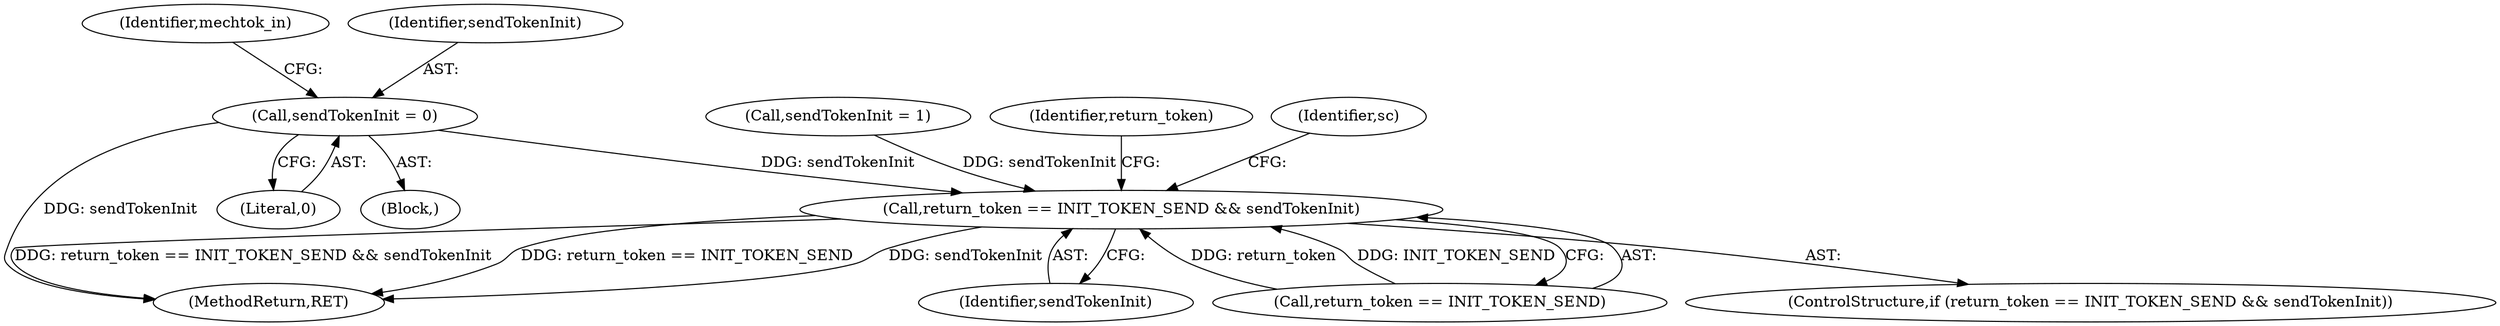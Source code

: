 digraph "0_krb5_b51b33f2bc5d1497ddf5bd107f791c101695000d_3@API" {
"1000142" [label="(Call,sendTokenInit = 0)"];
"1000403" [label="(Call,return_token == INIT_TOKEN_SEND && sendTokenInit)"];
"1000144" [label="(Literal,0)"];
"1000282" [label="(Call,sendTokenInit = 1)"];
"1000407" [label="(Identifier,sendTokenInit)"];
"1000566" [label="(MethodReturn,RET)"];
"1000434" [label="(Identifier,return_token)"];
"1000403" [label="(Call,return_token == INIT_TOKEN_SEND && sendTokenInit)"];
"1000404" [label="(Call,return_token == INIT_TOKEN_SEND)"];
"1000121" [label="(Block,)"];
"1000147" [label="(Identifier,mechtok_in)"];
"1000402" [label="(ControlStructure,if (return_token == INIT_TOKEN_SEND && sendTokenInit))"];
"1000143" [label="(Identifier,sendTokenInit)"];
"1000142" [label="(Call,sendTokenInit = 0)"];
"1000411" [label="(Identifier,sc)"];
"1000142" -> "1000121"  [label="AST: "];
"1000142" -> "1000144"  [label="CFG: "];
"1000143" -> "1000142"  [label="AST: "];
"1000144" -> "1000142"  [label="AST: "];
"1000147" -> "1000142"  [label="CFG: "];
"1000142" -> "1000566"  [label="DDG: sendTokenInit"];
"1000142" -> "1000403"  [label="DDG: sendTokenInit"];
"1000403" -> "1000402"  [label="AST: "];
"1000403" -> "1000404"  [label="CFG: "];
"1000403" -> "1000407"  [label="CFG: "];
"1000404" -> "1000403"  [label="AST: "];
"1000407" -> "1000403"  [label="AST: "];
"1000411" -> "1000403"  [label="CFG: "];
"1000434" -> "1000403"  [label="CFG: "];
"1000403" -> "1000566"  [label="DDG: return_token == INIT_TOKEN_SEND"];
"1000403" -> "1000566"  [label="DDG: sendTokenInit"];
"1000403" -> "1000566"  [label="DDG: return_token == INIT_TOKEN_SEND && sendTokenInit"];
"1000404" -> "1000403"  [label="DDG: return_token"];
"1000404" -> "1000403"  [label="DDG: INIT_TOKEN_SEND"];
"1000282" -> "1000403"  [label="DDG: sendTokenInit"];
}
